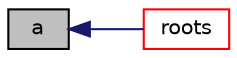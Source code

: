digraph "a"
{
  bgcolor="transparent";
  edge [fontname="Helvetica",fontsize="10",labelfontname="Helvetica",labelfontsize="10"];
  node [fontname="Helvetica",fontsize="10",shape=record];
  rankdir="LR";
  Node1 [label="a",height=0.2,width=0.4,color="black", fillcolor="grey75", style="filled" fontcolor="black"];
  Node1 -> Node2 [dir="back",color="midnightblue",fontsize="10",style="solid",fontname="Helvetica"];
  Node2 [label="roots",height=0.2,width=0.4,color="red",URL="$classFoam_1_1quadraticEqn.html#a3712ceb32b47bfcb1ef1843da167098f",tooltip="Get the roots. "];
}
